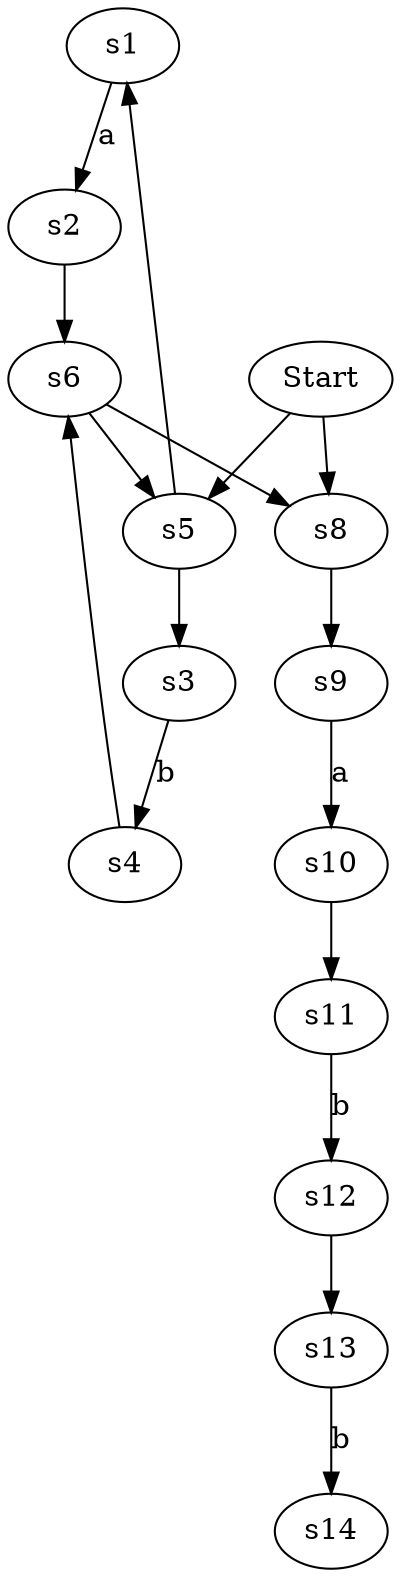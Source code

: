 digraph G {
s1
s1->s2[label=a]
s2
s2->s6
s3
s3->s4[label=b]
s4
s4->s6
s5
s5->s3
s5->s1
s6
s6->s5
s6->s8
Start
Start->s5
Start->s8
s8
s8->s9
s9
s9->s10[label=a]
s10
s10->s11
s11
s11->s12[label=b]
s12
s12->s13
s13
s13->s14[label=b]
s14
}